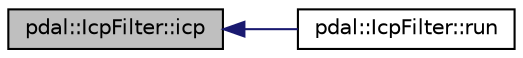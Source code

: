 digraph "pdal::IcpFilter::icp"
{
  edge [fontname="Helvetica",fontsize="10",labelfontname="Helvetica",labelfontsize="10"];
  node [fontname="Helvetica",fontsize="10",shape=record];
  rankdir="LR";
  Node1 [label="pdal::IcpFilter::icp",height=0.2,width=0.4,color="black", fillcolor="grey75", style="filled", fontcolor="black"];
  Node1 -> Node2 [dir="back",color="midnightblue",fontsize="10",style="solid",fontname="Helvetica"];
  Node2 [label="pdal::IcpFilter::run",height=0.2,width=0.4,color="black", fillcolor="white", style="filled",URL="$classpdal_1_1IcpFilter.html#a857d1a6745aefc449ff0be01104b6eac"];
}
